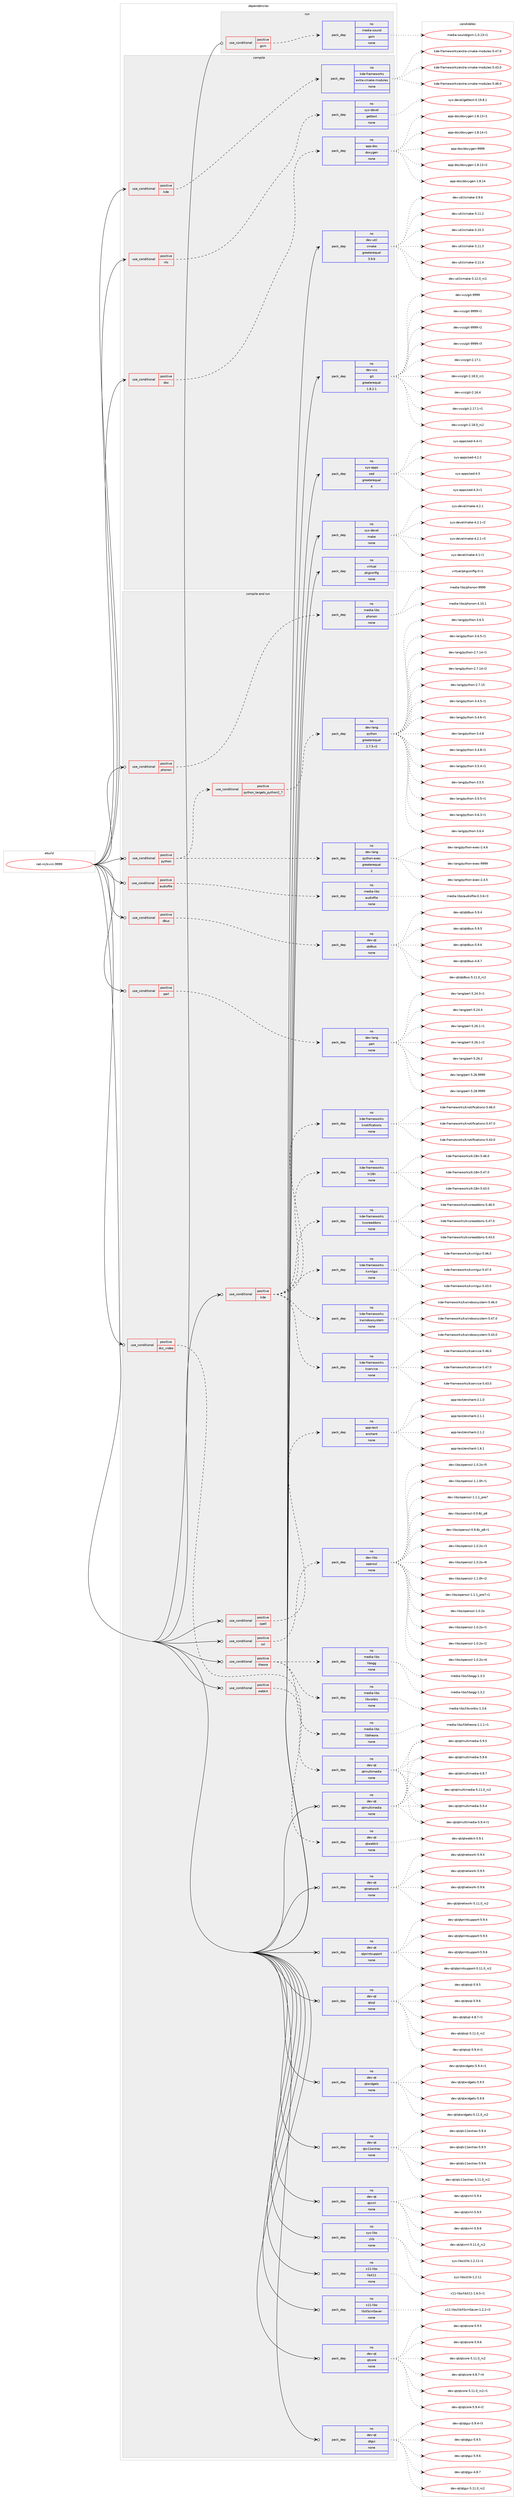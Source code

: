 digraph prolog {

# *************
# Graph options
# *************

newrank=true;
concentrate=true;
compound=true;
graph [rankdir=LR,fontname=Helvetica,fontsize=10,ranksep=1.5];#, ranksep=2.5, nodesep=0.2];
edge  [arrowhead=vee];
node  [fontname=Helvetica,fontsize=10];

# **********
# The ebuild
# **********

subgraph cluster_leftcol {
color=gray;
rank=same;
label=<<i>ebuild</i>>;
id [label="net-irc/kvirc-9999", color=red, width=4, href="../net-irc/kvirc-9999.svg"];
}

# ****************
# The dependencies
# ****************

subgraph cluster_midcol {
color=gray;
label=<<i>dependencies</i>>;
subgraph cluster_compile {
fillcolor="#eeeeee";
style=filled;
label=<<i>compile</i>>;
subgraph cond52 {
dependency175 [label=<<TABLE BORDER="0" CELLBORDER="1" CELLSPACING="0" CELLPADDING="4"><TR><TD ROWSPAN="3" CELLPADDING="10">use_conditional</TD></TR><TR><TD>positive</TD></TR><TR><TD>doc</TD></TR></TABLE>>, shape=none, color=red];
subgraph pack124 {
dependency176 [label=<<TABLE BORDER="0" CELLBORDER="1" CELLSPACING="0" CELLPADDING="4" WIDTH="220"><TR><TD ROWSPAN="6" CELLPADDING="30">pack_dep</TD></TR><TR><TD WIDTH="110">no</TD></TR><TR><TD>app-doc</TD></TR><TR><TD>doxygen</TD></TR><TR><TD>none</TD></TR><TR><TD></TD></TR></TABLE>>, shape=none, color=blue];
}
dependency175:e -> dependency176:w [weight=20,style="dashed",arrowhead="vee"];
}
id:e -> dependency175:w [weight=20,style="solid",arrowhead="vee"];
subgraph cond53 {
dependency177 [label=<<TABLE BORDER="0" CELLBORDER="1" CELLSPACING="0" CELLPADDING="4"><TR><TD ROWSPAN="3" CELLPADDING="10">use_conditional</TD></TR><TR><TD>positive</TD></TR><TR><TD>kde</TD></TR></TABLE>>, shape=none, color=red];
subgraph pack125 {
dependency178 [label=<<TABLE BORDER="0" CELLBORDER="1" CELLSPACING="0" CELLPADDING="4" WIDTH="220"><TR><TD ROWSPAN="6" CELLPADDING="30">pack_dep</TD></TR><TR><TD WIDTH="110">no</TD></TR><TR><TD>kde-frameworks</TD></TR><TR><TD>extra-cmake-modules</TD></TR><TR><TD>none</TD></TR><TR><TD></TD></TR></TABLE>>, shape=none, color=blue];
}
dependency177:e -> dependency178:w [weight=20,style="dashed",arrowhead="vee"];
}
id:e -> dependency177:w [weight=20,style="solid",arrowhead="vee"];
subgraph cond54 {
dependency179 [label=<<TABLE BORDER="0" CELLBORDER="1" CELLSPACING="0" CELLPADDING="4"><TR><TD ROWSPAN="3" CELLPADDING="10">use_conditional</TD></TR><TR><TD>positive</TD></TR><TR><TD>nls</TD></TR></TABLE>>, shape=none, color=red];
subgraph pack126 {
dependency180 [label=<<TABLE BORDER="0" CELLBORDER="1" CELLSPACING="0" CELLPADDING="4" WIDTH="220"><TR><TD ROWSPAN="6" CELLPADDING="30">pack_dep</TD></TR><TR><TD WIDTH="110">no</TD></TR><TR><TD>sys-devel</TD></TR><TR><TD>gettext</TD></TR><TR><TD>none</TD></TR><TR><TD></TD></TR></TABLE>>, shape=none, color=blue];
}
dependency179:e -> dependency180:w [weight=20,style="dashed",arrowhead="vee"];
}
id:e -> dependency179:w [weight=20,style="solid",arrowhead="vee"];
subgraph pack127 {
dependency181 [label=<<TABLE BORDER="0" CELLBORDER="1" CELLSPACING="0" CELLPADDING="4" WIDTH="220"><TR><TD ROWSPAN="6" CELLPADDING="30">pack_dep</TD></TR><TR><TD WIDTH="110">no</TD></TR><TR><TD>dev-util</TD></TR><TR><TD>cmake</TD></TR><TR><TD>greaterequal</TD></TR><TR><TD>3.9.6</TD></TR></TABLE>>, shape=none, color=blue];
}
id:e -> dependency181:w [weight=20,style="solid",arrowhead="vee"];
subgraph pack128 {
dependency182 [label=<<TABLE BORDER="0" CELLBORDER="1" CELLSPACING="0" CELLPADDING="4" WIDTH="220"><TR><TD ROWSPAN="6" CELLPADDING="30">pack_dep</TD></TR><TR><TD WIDTH="110">no</TD></TR><TR><TD>dev-vcs</TD></TR><TR><TD>git</TD></TR><TR><TD>greaterequal</TD></TR><TR><TD>1.8.2.1</TD></TR></TABLE>>, shape=none, color=blue];
}
id:e -> dependency182:w [weight=20,style="solid",arrowhead="vee"];
subgraph pack129 {
dependency183 [label=<<TABLE BORDER="0" CELLBORDER="1" CELLSPACING="0" CELLPADDING="4" WIDTH="220"><TR><TD ROWSPAN="6" CELLPADDING="30">pack_dep</TD></TR><TR><TD WIDTH="110">no</TD></TR><TR><TD>sys-apps</TD></TR><TR><TD>sed</TD></TR><TR><TD>greaterequal</TD></TR><TR><TD>4</TD></TR></TABLE>>, shape=none, color=blue];
}
id:e -> dependency183:w [weight=20,style="solid",arrowhead="vee"];
subgraph pack130 {
dependency184 [label=<<TABLE BORDER="0" CELLBORDER="1" CELLSPACING="0" CELLPADDING="4" WIDTH="220"><TR><TD ROWSPAN="6" CELLPADDING="30">pack_dep</TD></TR><TR><TD WIDTH="110">no</TD></TR><TR><TD>sys-devel</TD></TR><TR><TD>make</TD></TR><TR><TD>none</TD></TR><TR><TD></TD></TR></TABLE>>, shape=none, color=blue];
}
id:e -> dependency184:w [weight=20,style="solid",arrowhead="vee"];
subgraph pack131 {
dependency185 [label=<<TABLE BORDER="0" CELLBORDER="1" CELLSPACING="0" CELLPADDING="4" WIDTH="220"><TR><TD ROWSPAN="6" CELLPADDING="30">pack_dep</TD></TR><TR><TD WIDTH="110">no</TD></TR><TR><TD>virtual</TD></TR><TR><TD>pkgconfig</TD></TR><TR><TD>none</TD></TR><TR><TD></TD></TR></TABLE>>, shape=none, color=blue];
}
id:e -> dependency185:w [weight=20,style="solid",arrowhead="vee"];
}
subgraph cluster_compileandrun {
fillcolor="#eeeeee";
style=filled;
label=<<i>compile and run</i>>;
subgraph cond55 {
dependency186 [label=<<TABLE BORDER="0" CELLBORDER="1" CELLSPACING="0" CELLPADDING="4"><TR><TD ROWSPAN="3" CELLPADDING="10">use_conditional</TD></TR><TR><TD>positive</TD></TR><TR><TD>audiofile</TD></TR></TABLE>>, shape=none, color=red];
subgraph pack132 {
dependency187 [label=<<TABLE BORDER="0" CELLBORDER="1" CELLSPACING="0" CELLPADDING="4" WIDTH="220"><TR><TD ROWSPAN="6" CELLPADDING="30">pack_dep</TD></TR><TR><TD WIDTH="110">no</TD></TR><TR><TD>media-libs</TD></TR><TR><TD>audiofile</TD></TR><TR><TD>none</TD></TR><TR><TD></TD></TR></TABLE>>, shape=none, color=blue];
}
dependency186:e -> dependency187:w [weight=20,style="dashed",arrowhead="vee"];
}
id:e -> dependency186:w [weight=20,style="solid",arrowhead="odotvee"];
subgraph cond56 {
dependency188 [label=<<TABLE BORDER="0" CELLBORDER="1" CELLSPACING="0" CELLPADDING="4"><TR><TD ROWSPAN="3" CELLPADDING="10">use_conditional</TD></TR><TR><TD>positive</TD></TR><TR><TD>dbus</TD></TR></TABLE>>, shape=none, color=red];
subgraph pack133 {
dependency189 [label=<<TABLE BORDER="0" CELLBORDER="1" CELLSPACING="0" CELLPADDING="4" WIDTH="220"><TR><TD ROWSPAN="6" CELLPADDING="30">pack_dep</TD></TR><TR><TD WIDTH="110">no</TD></TR><TR><TD>dev-qt</TD></TR><TR><TD>qtdbus</TD></TR><TR><TD>none</TD></TR><TR><TD></TD></TR></TABLE>>, shape=none, color=blue];
}
dependency188:e -> dependency189:w [weight=20,style="dashed",arrowhead="vee"];
}
id:e -> dependency188:w [weight=20,style="solid",arrowhead="odotvee"];
subgraph cond57 {
dependency190 [label=<<TABLE BORDER="0" CELLBORDER="1" CELLSPACING="0" CELLPADDING="4"><TR><TD ROWSPAN="3" CELLPADDING="10">use_conditional</TD></TR><TR><TD>positive</TD></TR><TR><TD>dcc_video</TD></TR></TABLE>>, shape=none, color=red];
subgraph pack134 {
dependency191 [label=<<TABLE BORDER="0" CELLBORDER="1" CELLSPACING="0" CELLPADDING="4" WIDTH="220"><TR><TD ROWSPAN="6" CELLPADDING="30">pack_dep</TD></TR><TR><TD WIDTH="110">no</TD></TR><TR><TD>dev-qt</TD></TR><TR><TD>qtmultimedia</TD></TR><TR><TD>none</TD></TR><TR><TD></TD></TR></TABLE>>, shape=none, color=blue];
}
dependency190:e -> dependency191:w [weight=20,style="dashed",arrowhead="vee"];
}
id:e -> dependency190:w [weight=20,style="solid",arrowhead="odotvee"];
subgraph cond58 {
dependency192 [label=<<TABLE BORDER="0" CELLBORDER="1" CELLSPACING="0" CELLPADDING="4"><TR><TD ROWSPAN="3" CELLPADDING="10">use_conditional</TD></TR><TR><TD>positive</TD></TR><TR><TD>kde</TD></TR></TABLE>>, shape=none, color=red];
subgraph pack135 {
dependency193 [label=<<TABLE BORDER="0" CELLBORDER="1" CELLSPACING="0" CELLPADDING="4" WIDTH="220"><TR><TD ROWSPAN="6" CELLPADDING="30">pack_dep</TD></TR><TR><TD WIDTH="110">no</TD></TR><TR><TD>kde-frameworks</TD></TR><TR><TD>kcoreaddons</TD></TR><TR><TD>none</TD></TR><TR><TD></TD></TR></TABLE>>, shape=none, color=blue];
}
dependency192:e -> dependency193:w [weight=20,style="dashed",arrowhead="vee"];
subgraph pack136 {
dependency194 [label=<<TABLE BORDER="0" CELLBORDER="1" CELLSPACING="0" CELLPADDING="4" WIDTH="220"><TR><TD ROWSPAN="6" CELLPADDING="30">pack_dep</TD></TR><TR><TD WIDTH="110">no</TD></TR><TR><TD>kde-frameworks</TD></TR><TR><TD>ki18n</TD></TR><TR><TD>none</TD></TR><TR><TD></TD></TR></TABLE>>, shape=none, color=blue];
}
dependency192:e -> dependency194:w [weight=20,style="dashed",arrowhead="vee"];
subgraph pack137 {
dependency195 [label=<<TABLE BORDER="0" CELLBORDER="1" CELLSPACING="0" CELLPADDING="4" WIDTH="220"><TR><TD ROWSPAN="6" CELLPADDING="30">pack_dep</TD></TR><TR><TD WIDTH="110">no</TD></TR><TR><TD>kde-frameworks</TD></TR><TR><TD>knotifications</TD></TR><TR><TD>none</TD></TR><TR><TD></TD></TR></TABLE>>, shape=none, color=blue];
}
dependency192:e -> dependency195:w [weight=20,style="dashed",arrowhead="vee"];
subgraph pack138 {
dependency196 [label=<<TABLE BORDER="0" CELLBORDER="1" CELLSPACING="0" CELLPADDING="4" WIDTH="220"><TR><TD ROWSPAN="6" CELLPADDING="30">pack_dep</TD></TR><TR><TD WIDTH="110">no</TD></TR><TR><TD>kde-frameworks</TD></TR><TR><TD>kservice</TD></TR><TR><TD>none</TD></TR><TR><TD></TD></TR></TABLE>>, shape=none, color=blue];
}
dependency192:e -> dependency196:w [weight=20,style="dashed",arrowhead="vee"];
subgraph pack139 {
dependency197 [label=<<TABLE BORDER="0" CELLBORDER="1" CELLSPACING="0" CELLPADDING="4" WIDTH="220"><TR><TD ROWSPAN="6" CELLPADDING="30">pack_dep</TD></TR><TR><TD WIDTH="110">no</TD></TR><TR><TD>kde-frameworks</TD></TR><TR><TD>kwindowsystem</TD></TR><TR><TD>none</TD></TR><TR><TD></TD></TR></TABLE>>, shape=none, color=blue];
}
dependency192:e -> dependency197:w [weight=20,style="dashed",arrowhead="vee"];
subgraph pack140 {
dependency198 [label=<<TABLE BORDER="0" CELLBORDER="1" CELLSPACING="0" CELLPADDING="4" WIDTH="220"><TR><TD ROWSPAN="6" CELLPADDING="30">pack_dep</TD></TR><TR><TD WIDTH="110">no</TD></TR><TR><TD>kde-frameworks</TD></TR><TR><TD>kxmlgui</TD></TR><TR><TD>none</TD></TR><TR><TD></TD></TR></TABLE>>, shape=none, color=blue];
}
dependency192:e -> dependency198:w [weight=20,style="dashed",arrowhead="vee"];
}
id:e -> dependency192:w [weight=20,style="solid",arrowhead="odotvee"];
subgraph cond59 {
dependency199 [label=<<TABLE BORDER="0" CELLBORDER="1" CELLSPACING="0" CELLPADDING="4"><TR><TD ROWSPAN="3" CELLPADDING="10">use_conditional</TD></TR><TR><TD>positive</TD></TR><TR><TD>perl</TD></TR></TABLE>>, shape=none, color=red];
subgraph pack141 {
dependency200 [label=<<TABLE BORDER="0" CELLBORDER="1" CELLSPACING="0" CELLPADDING="4" WIDTH="220"><TR><TD ROWSPAN="6" CELLPADDING="30">pack_dep</TD></TR><TR><TD WIDTH="110">no</TD></TR><TR><TD>dev-lang</TD></TR><TR><TD>perl</TD></TR><TR><TD>none</TD></TR><TR><TD></TD></TR></TABLE>>, shape=none, color=blue];
}
dependency199:e -> dependency200:w [weight=20,style="dashed",arrowhead="vee"];
}
id:e -> dependency199:w [weight=20,style="solid",arrowhead="odotvee"];
subgraph cond60 {
dependency201 [label=<<TABLE BORDER="0" CELLBORDER="1" CELLSPACING="0" CELLPADDING="4"><TR><TD ROWSPAN="3" CELLPADDING="10">use_conditional</TD></TR><TR><TD>positive</TD></TR><TR><TD>phonon</TD></TR></TABLE>>, shape=none, color=red];
subgraph pack142 {
dependency202 [label=<<TABLE BORDER="0" CELLBORDER="1" CELLSPACING="0" CELLPADDING="4" WIDTH="220"><TR><TD ROWSPAN="6" CELLPADDING="30">pack_dep</TD></TR><TR><TD WIDTH="110">no</TD></TR><TR><TD>media-libs</TD></TR><TR><TD>phonon</TD></TR><TR><TD>none</TD></TR><TR><TD></TD></TR></TABLE>>, shape=none, color=blue];
}
dependency201:e -> dependency202:w [weight=20,style="dashed",arrowhead="vee"];
}
id:e -> dependency201:w [weight=20,style="solid",arrowhead="odotvee"];
subgraph cond61 {
dependency203 [label=<<TABLE BORDER="0" CELLBORDER="1" CELLSPACING="0" CELLPADDING="4"><TR><TD ROWSPAN="3" CELLPADDING="10">use_conditional</TD></TR><TR><TD>positive</TD></TR><TR><TD>python</TD></TR></TABLE>>, shape=none, color=red];
subgraph cond62 {
dependency204 [label=<<TABLE BORDER="0" CELLBORDER="1" CELLSPACING="0" CELLPADDING="4"><TR><TD ROWSPAN="3" CELLPADDING="10">use_conditional</TD></TR><TR><TD>positive</TD></TR><TR><TD>python_targets_python2_7</TD></TR></TABLE>>, shape=none, color=red];
subgraph pack143 {
dependency205 [label=<<TABLE BORDER="0" CELLBORDER="1" CELLSPACING="0" CELLPADDING="4" WIDTH="220"><TR><TD ROWSPAN="6" CELLPADDING="30">pack_dep</TD></TR><TR><TD WIDTH="110">no</TD></TR><TR><TD>dev-lang</TD></TR><TR><TD>python</TD></TR><TR><TD>greaterequal</TD></TR><TR><TD>2.7.5-r2</TD></TR></TABLE>>, shape=none, color=blue];
}
dependency204:e -> dependency205:w [weight=20,style="dashed",arrowhead="vee"];
}
dependency203:e -> dependency204:w [weight=20,style="dashed",arrowhead="vee"];
subgraph pack144 {
dependency206 [label=<<TABLE BORDER="0" CELLBORDER="1" CELLSPACING="0" CELLPADDING="4" WIDTH="220"><TR><TD ROWSPAN="6" CELLPADDING="30">pack_dep</TD></TR><TR><TD WIDTH="110">no</TD></TR><TR><TD>dev-lang</TD></TR><TR><TD>python-exec</TD></TR><TR><TD>greaterequal</TD></TR><TR><TD>2</TD></TR></TABLE>>, shape=none, color=blue];
}
dependency203:e -> dependency206:w [weight=20,style="dashed",arrowhead="vee"];
}
id:e -> dependency203:w [weight=20,style="solid",arrowhead="odotvee"];
subgraph cond63 {
dependency207 [label=<<TABLE BORDER="0" CELLBORDER="1" CELLSPACING="0" CELLPADDING="4"><TR><TD ROWSPAN="3" CELLPADDING="10">use_conditional</TD></TR><TR><TD>positive</TD></TR><TR><TD>spell</TD></TR></TABLE>>, shape=none, color=red];
subgraph pack145 {
dependency208 [label=<<TABLE BORDER="0" CELLBORDER="1" CELLSPACING="0" CELLPADDING="4" WIDTH="220"><TR><TD ROWSPAN="6" CELLPADDING="30">pack_dep</TD></TR><TR><TD WIDTH="110">no</TD></TR><TR><TD>app-text</TD></TR><TR><TD>enchant</TD></TR><TR><TD>none</TD></TR><TR><TD></TD></TR></TABLE>>, shape=none, color=blue];
}
dependency207:e -> dependency208:w [weight=20,style="dashed",arrowhead="vee"];
}
id:e -> dependency207:w [weight=20,style="solid",arrowhead="odotvee"];
subgraph cond64 {
dependency209 [label=<<TABLE BORDER="0" CELLBORDER="1" CELLSPACING="0" CELLPADDING="4"><TR><TD ROWSPAN="3" CELLPADDING="10">use_conditional</TD></TR><TR><TD>positive</TD></TR><TR><TD>ssl</TD></TR></TABLE>>, shape=none, color=red];
subgraph pack146 {
dependency210 [label=<<TABLE BORDER="0" CELLBORDER="1" CELLSPACING="0" CELLPADDING="4" WIDTH="220"><TR><TD ROWSPAN="6" CELLPADDING="30">pack_dep</TD></TR><TR><TD WIDTH="110">no</TD></TR><TR><TD>dev-libs</TD></TR><TR><TD>openssl</TD></TR><TR><TD>none</TD></TR><TR><TD></TD></TR></TABLE>>, shape=none, color=blue];
}
dependency209:e -> dependency210:w [weight=20,style="dashed",arrowhead="vee"];
}
id:e -> dependency209:w [weight=20,style="solid",arrowhead="odotvee"];
subgraph cond65 {
dependency211 [label=<<TABLE BORDER="0" CELLBORDER="1" CELLSPACING="0" CELLPADDING="4"><TR><TD ROWSPAN="3" CELLPADDING="10">use_conditional</TD></TR><TR><TD>positive</TD></TR><TR><TD>theora</TD></TR></TABLE>>, shape=none, color=red];
subgraph pack147 {
dependency212 [label=<<TABLE BORDER="0" CELLBORDER="1" CELLSPACING="0" CELLPADDING="4" WIDTH="220"><TR><TD ROWSPAN="6" CELLPADDING="30">pack_dep</TD></TR><TR><TD WIDTH="110">no</TD></TR><TR><TD>media-libs</TD></TR><TR><TD>libogg</TD></TR><TR><TD>none</TD></TR><TR><TD></TD></TR></TABLE>>, shape=none, color=blue];
}
dependency211:e -> dependency212:w [weight=20,style="dashed",arrowhead="vee"];
subgraph pack148 {
dependency213 [label=<<TABLE BORDER="0" CELLBORDER="1" CELLSPACING="0" CELLPADDING="4" WIDTH="220"><TR><TD ROWSPAN="6" CELLPADDING="30">pack_dep</TD></TR><TR><TD WIDTH="110">no</TD></TR><TR><TD>media-libs</TD></TR><TR><TD>libtheora</TD></TR><TR><TD>none</TD></TR><TR><TD></TD></TR></TABLE>>, shape=none, color=blue];
}
dependency211:e -> dependency213:w [weight=20,style="dashed",arrowhead="vee"];
subgraph pack149 {
dependency214 [label=<<TABLE BORDER="0" CELLBORDER="1" CELLSPACING="0" CELLPADDING="4" WIDTH="220"><TR><TD ROWSPAN="6" CELLPADDING="30">pack_dep</TD></TR><TR><TD WIDTH="110">no</TD></TR><TR><TD>media-libs</TD></TR><TR><TD>libvorbis</TD></TR><TR><TD>none</TD></TR><TR><TD></TD></TR></TABLE>>, shape=none, color=blue];
}
dependency211:e -> dependency214:w [weight=20,style="dashed",arrowhead="vee"];
}
id:e -> dependency211:w [weight=20,style="solid",arrowhead="odotvee"];
subgraph cond66 {
dependency215 [label=<<TABLE BORDER="0" CELLBORDER="1" CELLSPACING="0" CELLPADDING="4"><TR><TD ROWSPAN="3" CELLPADDING="10">use_conditional</TD></TR><TR><TD>positive</TD></TR><TR><TD>webkit</TD></TR></TABLE>>, shape=none, color=red];
subgraph pack150 {
dependency216 [label=<<TABLE BORDER="0" CELLBORDER="1" CELLSPACING="0" CELLPADDING="4" WIDTH="220"><TR><TD ROWSPAN="6" CELLPADDING="30">pack_dep</TD></TR><TR><TD WIDTH="110">no</TD></TR><TR><TD>dev-qt</TD></TR><TR><TD>qtwebkit</TD></TR><TR><TD>none</TD></TR><TR><TD></TD></TR></TABLE>>, shape=none, color=blue];
}
dependency215:e -> dependency216:w [weight=20,style="dashed",arrowhead="vee"];
}
id:e -> dependency215:w [weight=20,style="solid",arrowhead="odotvee"];
subgraph pack151 {
dependency217 [label=<<TABLE BORDER="0" CELLBORDER="1" CELLSPACING="0" CELLPADDING="4" WIDTH="220"><TR><TD ROWSPAN="6" CELLPADDING="30">pack_dep</TD></TR><TR><TD WIDTH="110">no</TD></TR><TR><TD>dev-qt</TD></TR><TR><TD>qtcore</TD></TR><TR><TD>none</TD></TR><TR><TD></TD></TR></TABLE>>, shape=none, color=blue];
}
id:e -> dependency217:w [weight=20,style="solid",arrowhead="odotvee"];
subgraph pack152 {
dependency218 [label=<<TABLE BORDER="0" CELLBORDER="1" CELLSPACING="0" CELLPADDING="4" WIDTH="220"><TR><TD ROWSPAN="6" CELLPADDING="30">pack_dep</TD></TR><TR><TD WIDTH="110">no</TD></TR><TR><TD>dev-qt</TD></TR><TR><TD>qtgui</TD></TR><TR><TD>none</TD></TR><TR><TD></TD></TR></TABLE>>, shape=none, color=blue];
}
id:e -> dependency218:w [weight=20,style="solid",arrowhead="odotvee"];
subgraph pack153 {
dependency219 [label=<<TABLE BORDER="0" CELLBORDER="1" CELLSPACING="0" CELLPADDING="4" WIDTH="220"><TR><TD ROWSPAN="6" CELLPADDING="30">pack_dep</TD></TR><TR><TD WIDTH="110">no</TD></TR><TR><TD>dev-qt</TD></TR><TR><TD>qtmultimedia</TD></TR><TR><TD>none</TD></TR><TR><TD></TD></TR></TABLE>>, shape=none, color=blue];
}
id:e -> dependency219:w [weight=20,style="solid",arrowhead="odotvee"];
subgraph pack154 {
dependency220 [label=<<TABLE BORDER="0" CELLBORDER="1" CELLSPACING="0" CELLPADDING="4" WIDTH="220"><TR><TD ROWSPAN="6" CELLPADDING="30">pack_dep</TD></TR><TR><TD WIDTH="110">no</TD></TR><TR><TD>dev-qt</TD></TR><TR><TD>qtnetwork</TD></TR><TR><TD>none</TD></TR><TR><TD></TD></TR></TABLE>>, shape=none, color=blue];
}
id:e -> dependency220:w [weight=20,style="solid",arrowhead="odotvee"];
subgraph pack155 {
dependency221 [label=<<TABLE BORDER="0" CELLBORDER="1" CELLSPACING="0" CELLPADDING="4" WIDTH="220"><TR><TD ROWSPAN="6" CELLPADDING="30">pack_dep</TD></TR><TR><TD WIDTH="110">no</TD></TR><TR><TD>dev-qt</TD></TR><TR><TD>qtprintsupport</TD></TR><TR><TD>none</TD></TR><TR><TD></TD></TR></TABLE>>, shape=none, color=blue];
}
id:e -> dependency221:w [weight=20,style="solid",arrowhead="odotvee"];
subgraph pack156 {
dependency222 [label=<<TABLE BORDER="0" CELLBORDER="1" CELLSPACING="0" CELLPADDING="4" WIDTH="220"><TR><TD ROWSPAN="6" CELLPADDING="30">pack_dep</TD></TR><TR><TD WIDTH="110">no</TD></TR><TR><TD>dev-qt</TD></TR><TR><TD>qtsql</TD></TR><TR><TD>none</TD></TR><TR><TD></TD></TR></TABLE>>, shape=none, color=blue];
}
id:e -> dependency222:w [weight=20,style="solid",arrowhead="odotvee"];
subgraph pack157 {
dependency223 [label=<<TABLE BORDER="0" CELLBORDER="1" CELLSPACING="0" CELLPADDING="4" WIDTH="220"><TR><TD ROWSPAN="6" CELLPADDING="30">pack_dep</TD></TR><TR><TD WIDTH="110">no</TD></TR><TR><TD>dev-qt</TD></TR><TR><TD>qtwidgets</TD></TR><TR><TD>none</TD></TR><TR><TD></TD></TR></TABLE>>, shape=none, color=blue];
}
id:e -> dependency223:w [weight=20,style="solid",arrowhead="odotvee"];
subgraph pack158 {
dependency224 [label=<<TABLE BORDER="0" CELLBORDER="1" CELLSPACING="0" CELLPADDING="4" WIDTH="220"><TR><TD ROWSPAN="6" CELLPADDING="30">pack_dep</TD></TR><TR><TD WIDTH="110">no</TD></TR><TR><TD>dev-qt</TD></TR><TR><TD>qtx11extras</TD></TR><TR><TD>none</TD></TR><TR><TD></TD></TR></TABLE>>, shape=none, color=blue];
}
id:e -> dependency224:w [weight=20,style="solid",arrowhead="odotvee"];
subgraph pack159 {
dependency225 [label=<<TABLE BORDER="0" CELLBORDER="1" CELLSPACING="0" CELLPADDING="4" WIDTH="220"><TR><TD ROWSPAN="6" CELLPADDING="30">pack_dep</TD></TR><TR><TD WIDTH="110">no</TD></TR><TR><TD>dev-qt</TD></TR><TR><TD>qtxml</TD></TR><TR><TD>none</TD></TR><TR><TD></TD></TR></TABLE>>, shape=none, color=blue];
}
id:e -> dependency225:w [weight=20,style="solid",arrowhead="odotvee"];
subgraph pack160 {
dependency226 [label=<<TABLE BORDER="0" CELLBORDER="1" CELLSPACING="0" CELLPADDING="4" WIDTH="220"><TR><TD ROWSPAN="6" CELLPADDING="30">pack_dep</TD></TR><TR><TD WIDTH="110">no</TD></TR><TR><TD>sys-libs</TD></TR><TR><TD>zlib</TD></TR><TR><TD>none</TD></TR><TR><TD></TD></TR></TABLE>>, shape=none, color=blue];
}
id:e -> dependency226:w [weight=20,style="solid",arrowhead="odotvee"];
subgraph pack161 {
dependency227 [label=<<TABLE BORDER="0" CELLBORDER="1" CELLSPACING="0" CELLPADDING="4" WIDTH="220"><TR><TD ROWSPAN="6" CELLPADDING="30">pack_dep</TD></TR><TR><TD WIDTH="110">no</TD></TR><TR><TD>x11-libs</TD></TR><TR><TD>libX11</TD></TR><TR><TD>none</TD></TR><TR><TD></TD></TR></TABLE>>, shape=none, color=blue];
}
id:e -> dependency227:w [weight=20,style="solid",arrowhead="odotvee"];
subgraph pack162 {
dependency228 [label=<<TABLE BORDER="0" CELLBORDER="1" CELLSPACING="0" CELLPADDING="4" WIDTH="220"><TR><TD ROWSPAN="6" CELLPADDING="30">pack_dep</TD></TR><TR><TD WIDTH="110">no</TD></TR><TR><TD>x11-libs</TD></TR><TR><TD>libXScrnSaver</TD></TR><TR><TD>none</TD></TR><TR><TD></TD></TR></TABLE>>, shape=none, color=blue];
}
id:e -> dependency228:w [weight=20,style="solid",arrowhead="odotvee"];
}
subgraph cluster_run {
fillcolor="#eeeeee";
style=filled;
label=<<i>run</i>>;
subgraph cond67 {
dependency229 [label=<<TABLE BORDER="0" CELLBORDER="1" CELLSPACING="0" CELLPADDING="4"><TR><TD ROWSPAN="3" CELLPADDING="10">use_conditional</TD></TR><TR><TD>positive</TD></TR><TR><TD>gsm</TD></TR></TABLE>>, shape=none, color=red];
subgraph pack163 {
dependency230 [label=<<TABLE BORDER="0" CELLBORDER="1" CELLSPACING="0" CELLPADDING="4" WIDTH="220"><TR><TD ROWSPAN="6" CELLPADDING="30">pack_dep</TD></TR><TR><TD WIDTH="110">no</TD></TR><TR><TD>media-sound</TD></TR><TR><TD>gsm</TD></TR><TR><TD>none</TD></TR><TR><TD></TD></TR></TABLE>>, shape=none, color=blue];
}
dependency229:e -> dependency230:w [weight=20,style="dashed",arrowhead="vee"];
}
id:e -> dependency229:w [weight=20,style="solid",arrowhead="odot"];
}
}

# **************
# The candidates
# **************

subgraph cluster_choices {
rank=same;
color=gray;
label=<<i>candidates</i>>;

subgraph choice124 {
color=black;
nodesep=1;
choice97112112451001119947100111120121103101110454946564649514511450 [label="app-doc/doxygen-1.8.13-r2", color=red, width=4,href="../app-doc/doxygen-1.8.13-r2.svg"];
choice9711211245100111994710011112012110310111045494656464952 [label="app-doc/doxygen-1.8.14", color=red, width=4,href="../app-doc/doxygen-1.8.14.svg"];
choice97112112451001119947100111120121103101110454946564649514511449 [label="app-doc/doxygen-1.8.13-r1", color=red, width=4,href="../app-doc/doxygen-1.8.13-r1.svg"];
choice97112112451001119947100111120121103101110454946564649524511449 [label="app-doc/doxygen-1.8.14-r1", color=red, width=4,href="../app-doc/doxygen-1.8.14-r1.svg"];
choice971121124510011199471001111201211031011104557575757 [label="app-doc/doxygen-9999", color=red, width=4,href="../app-doc/doxygen-9999.svg"];
dependency176:e -> choice97112112451001119947100111120121103101110454946564649514511450:w [style=dotted,weight="100"];
dependency176:e -> choice9711211245100111994710011112012110310111045494656464952:w [style=dotted,weight="100"];
dependency176:e -> choice97112112451001119947100111120121103101110454946564649514511449:w [style=dotted,weight="100"];
dependency176:e -> choice97112112451001119947100111120121103101110454946564649524511449:w [style=dotted,weight="100"];
dependency176:e -> choice971121124510011199471001111201211031011104557575757:w [style=dotted,weight="100"];
}
subgraph choice125 {
color=black;
nodesep=1;
choice107100101451021149710910111911111410711547101120116114974599109971071014510911110011710810111545534652514648 [label="kde-frameworks/extra-cmake-modules-5.43.0", color=red, width=4,href="../kde-frameworks/extra-cmake-modules-5.43.0.svg"];
choice107100101451021149710910111911111410711547101120116114974599109971071014510911110011710810111545534652544648 [label="kde-frameworks/extra-cmake-modules-5.46.0", color=red, width=4,href="../kde-frameworks/extra-cmake-modules-5.46.0.svg"];
choice107100101451021149710910111911111410711547101120116114974599109971071014510911110011710810111545534652554648 [label="kde-frameworks/extra-cmake-modules-5.47.0", color=red, width=4,href="../kde-frameworks/extra-cmake-modules-5.47.0.svg"];
dependency178:e -> choice107100101451021149710910111911111410711547101120116114974599109971071014510911110011710810111545534652514648:w [style=dotted,weight="100"];
dependency178:e -> choice107100101451021149710910111911111410711547101120116114974599109971071014510911110011710810111545534652544648:w [style=dotted,weight="100"];
dependency178:e -> choice107100101451021149710910111911111410711547101120116114974599109971071014510911110011710810111545534652554648:w [style=dotted,weight="100"];
}
subgraph choice126 {
color=black;
nodesep=1;
choice1151211154510010111810110847103101116116101120116454846495746564649 [label="sys-devel/gettext-0.19.8.1", color=red, width=4,href="../sys-devel/gettext-0.19.8.1.svg"];
dependency180:e -> choice1151211154510010111810110847103101116116101120116454846495746564649:w [style=dotted,weight="100"];
}
subgraph choice127 {
color=black;
nodesep=1;
choice1001011184511711610510847991099710710145514649494650 [label="dev-util/cmake-3.11.2", color=red, width=4,href="../dev-util/cmake-3.11.2.svg"];
choice1001011184511711610510847991099710710145514649484651 [label="dev-util/cmake-3.10.3", color=red, width=4,href="../dev-util/cmake-3.10.3.svg"];
choice1001011184511711610510847991099710710145514649494651 [label="dev-util/cmake-3.11.3", color=red, width=4,href="../dev-util/cmake-3.11.3.svg"];
choice1001011184511711610510847991099710710145514649494652 [label="dev-util/cmake-3.11.4", color=red, width=4,href="../dev-util/cmake-3.11.4.svg"];
choice1001011184511711610510847991099710710145514649504648951149949 [label="dev-util/cmake-3.12.0_rc1", color=red, width=4,href="../dev-util/cmake-3.12.0_rc1.svg"];
choice10010111845117116105108479910997107101455146574654 [label="dev-util/cmake-3.9.6", color=red, width=4,href="../dev-util/cmake-3.9.6.svg"];
dependency181:e -> choice1001011184511711610510847991099710710145514649494650:w [style=dotted,weight="100"];
dependency181:e -> choice1001011184511711610510847991099710710145514649484651:w [style=dotted,weight="100"];
dependency181:e -> choice1001011184511711610510847991099710710145514649494651:w [style=dotted,weight="100"];
dependency181:e -> choice1001011184511711610510847991099710710145514649494652:w [style=dotted,weight="100"];
dependency181:e -> choice1001011184511711610510847991099710710145514649504648951149949:w [style=dotted,weight="100"];
dependency181:e -> choice10010111845117116105108479910997107101455146574654:w [style=dotted,weight="100"];
}
subgraph choice128 {
color=black;
nodesep=1;
choice10010111845118991154710310511645504649554649 [label="dev-vcs/git-2.17.1", color=red, width=4,href="../dev-vcs/git-2.17.1.svg"];
choice10010111845118991154710310511645504649564648951149949 [label="dev-vcs/git-2.18.0_rc1", color=red, width=4,href="../dev-vcs/git-2.18.0_rc1.svg"];
choice10010111845118991154710310511645504649544652 [label="dev-vcs/git-2.16.4", color=red, width=4,href="../dev-vcs/git-2.16.4.svg"];
choice100101118451189911547103105116455046495546494511449 [label="dev-vcs/git-2.17.1-r1", color=red, width=4,href="../dev-vcs/git-2.17.1-r1.svg"];
choice10010111845118991154710310511645504649564648951149950 [label="dev-vcs/git-2.18.0_rc2", color=red, width=4,href="../dev-vcs/git-2.18.0_rc2.svg"];
choice1001011184511899115471031051164557575757 [label="dev-vcs/git-9999", color=red, width=4,href="../dev-vcs/git-9999.svg"];
choice10010111845118991154710310511645575757574511449 [label="dev-vcs/git-9999-r1", color=red, width=4,href="../dev-vcs/git-9999-r1.svg"];
choice10010111845118991154710310511645575757574511450 [label="dev-vcs/git-9999-r2", color=red, width=4,href="../dev-vcs/git-9999-r2.svg"];
choice10010111845118991154710310511645575757574511451 [label="dev-vcs/git-9999-r3", color=red, width=4,href="../dev-vcs/git-9999-r3.svg"];
dependency182:e -> choice10010111845118991154710310511645504649554649:w [style=dotted,weight="100"];
dependency182:e -> choice10010111845118991154710310511645504649564648951149949:w [style=dotted,weight="100"];
dependency182:e -> choice10010111845118991154710310511645504649544652:w [style=dotted,weight="100"];
dependency182:e -> choice100101118451189911547103105116455046495546494511449:w [style=dotted,weight="100"];
dependency182:e -> choice10010111845118991154710310511645504649564648951149950:w [style=dotted,weight="100"];
dependency182:e -> choice1001011184511899115471031051164557575757:w [style=dotted,weight="100"];
dependency182:e -> choice10010111845118991154710310511645575757574511449:w [style=dotted,weight="100"];
dependency182:e -> choice10010111845118991154710310511645575757574511450:w [style=dotted,weight="100"];
dependency182:e -> choice10010111845118991154710310511645575757574511451:w [style=dotted,weight="100"];
}
subgraph choice129 {
color=black;
nodesep=1;
choice115121115459711211211547115101100455246514511449 [label="sys-apps/sed-4.3-r1", color=red, width=4,href="../sys-apps/sed-4.3-r1.svg"];
choice115121115459711211211547115101100455246524511449 [label="sys-apps/sed-4.4-r1", color=red, width=4,href="../sys-apps/sed-4.4-r1.svg"];
choice115121115459711211211547115101100455246504650 [label="sys-apps/sed-4.2.2", color=red, width=4,href="../sys-apps/sed-4.2.2.svg"];
choice11512111545971121121154711510110045524653 [label="sys-apps/sed-4.5", color=red, width=4,href="../sys-apps/sed-4.5.svg"];
dependency183:e -> choice115121115459711211211547115101100455246514511449:w [style=dotted,weight="100"];
dependency183:e -> choice115121115459711211211547115101100455246524511449:w [style=dotted,weight="100"];
dependency183:e -> choice115121115459711211211547115101100455246504650:w [style=dotted,weight="100"];
dependency183:e -> choice11512111545971121121154711510110045524653:w [style=dotted,weight="100"];
}
subgraph choice130 {
color=black;
nodesep=1;
choice115121115451001011181011084710997107101455246494511449 [label="sys-devel/make-4.1-r1", color=red, width=4,href="../sys-devel/make-4.1-r1.svg"];
choice115121115451001011181011084710997107101455246504649 [label="sys-devel/make-4.2.1", color=red, width=4,href="../sys-devel/make-4.2.1.svg"];
choice1151211154510010111810110847109971071014552465046494511450 [label="sys-devel/make-4.2.1-r2", color=red, width=4,href="../sys-devel/make-4.2.1-r2.svg"];
choice1151211154510010111810110847109971071014552465046494511451 [label="sys-devel/make-4.2.1-r3", color=red, width=4,href="../sys-devel/make-4.2.1-r3.svg"];
dependency184:e -> choice115121115451001011181011084710997107101455246494511449:w [style=dotted,weight="100"];
dependency184:e -> choice115121115451001011181011084710997107101455246504649:w [style=dotted,weight="100"];
dependency184:e -> choice1151211154510010111810110847109971071014552465046494511450:w [style=dotted,weight="100"];
dependency184:e -> choice1151211154510010111810110847109971071014552465046494511451:w [style=dotted,weight="100"];
}
subgraph choice131 {
color=black;
nodesep=1;
choice11810511411611797108471121071039911111010210510345484511449 [label="virtual/pkgconfig-0-r1", color=red, width=4,href="../virtual/pkgconfig-0-r1.svg"];
dependency185:e -> choice11810511411611797108471121071039911111010210510345484511449:w [style=dotted,weight="100"];
}
subgraph choice132 {
color=black;
nodesep=1;
choice10910110010597451081059811547971171001051111021051081014548465146544511451 [label="media-libs/audiofile-0.3.6-r3", color=red, width=4,href="../media-libs/audiofile-0.3.6-r3.svg"];
dependency187:e -> choice10910110010597451081059811547971171001051111021051081014548465146544511451:w [style=dotted,weight="100"];
}
subgraph choice133 {
color=black;
nodesep=1;
choice100101118451131164711311610098117115455246564655 [label="dev-qt/qtdbus-4.8.7", color=red, width=4,href="../dev-qt/qtdbus-4.8.7.svg"];
choice10010111845113116471131161009811711545534649494648951149950 [label="dev-qt/qtdbus-5.11.0_rc2", color=red, width=4,href="../dev-qt/qtdbus-5.11.0_rc2.svg"];
choice100101118451131164711311610098117115455346574652 [label="dev-qt/qtdbus-5.9.4", color=red, width=4,href="../dev-qt/qtdbus-5.9.4.svg"];
choice100101118451131164711311610098117115455346574653 [label="dev-qt/qtdbus-5.9.5", color=red, width=4,href="../dev-qt/qtdbus-5.9.5.svg"];
choice100101118451131164711311610098117115455346574654 [label="dev-qt/qtdbus-5.9.6", color=red, width=4,href="../dev-qt/qtdbus-5.9.6.svg"];
dependency189:e -> choice100101118451131164711311610098117115455246564655:w [style=dotted,weight="100"];
dependency189:e -> choice10010111845113116471131161009811711545534649494648951149950:w [style=dotted,weight="100"];
dependency189:e -> choice100101118451131164711311610098117115455346574652:w [style=dotted,weight="100"];
dependency189:e -> choice100101118451131164711311610098117115455346574653:w [style=dotted,weight="100"];
dependency189:e -> choice100101118451131164711311610098117115455346574654:w [style=dotted,weight="100"];
}
subgraph choice134 {
color=black;
nodesep=1;
choice100101118451131164711311610911710811610510910110010597455246564655 [label="dev-qt/qtmultimedia-4.8.7", color=red, width=4,href="../dev-qt/qtmultimedia-4.8.7.svg"];
choice10010111845113116471131161091171081161051091011001059745534649494648951149950 [label="dev-qt/qtmultimedia-5.11.0_rc2", color=red, width=4,href="../dev-qt/qtmultimedia-5.11.0_rc2.svg"];
choice100101118451131164711311610911710811610510910110010597455346574652 [label="dev-qt/qtmultimedia-5.9.4", color=red, width=4,href="../dev-qt/qtmultimedia-5.9.4.svg"];
choice1001011184511311647113116109117108116105109101100105974553465746524511449 [label="dev-qt/qtmultimedia-5.9.4-r1", color=red, width=4,href="../dev-qt/qtmultimedia-5.9.4-r1.svg"];
choice100101118451131164711311610911710811610510910110010597455346574653 [label="dev-qt/qtmultimedia-5.9.5", color=red, width=4,href="../dev-qt/qtmultimedia-5.9.5.svg"];
choice100101118451131164711311610911710811610510910110010597455346574654 [label="dev-qt/qtmultimedia-5.9.6", color=red, width=4,href="../dev-qt/qtmultimedia-5.9.6.svg"];
dependency191:e -> choice100101118451131164711311610911710811610510910110010597455246564655:w [style=dotted,weight="100"];
dependency191:e -> choice10010111845113116471131161091171081161051091011001059745534649494648951149950:w [style=dotted,weight="100"];
dependency191:e -> choice100101118451131164711311610911710811610510910110010597455346574652:w [style=dotted,weight="100"];
dependency191:e -> choice1001011184511311647113116109117108116105109101100105974553465746524511449:w [style=dotted,weight="100"];
dependency191:e -> choice100101118451131164711311610911710811610510910110010597455346574653:w [style=dotted,weight="100"];
dependency191:e -> choice100101118451131164711311610911710811610510910110010597455346574654:w [style=dotted,weight="100"];
}
subgraph choice135 {
color=black;
nodesep=1;
choice107100101451021149710910111911111410711547107991111141019710010011111011545534652514648 [label="kde-frameworks/kcoreaddons-5.43.0", color=red, width=4,href="../kde-frameworks/kcoreaddons-5.43.0.svg"];
choice107100101451021149710910111911111410711547107991111141019710010011111011545534652544648 [label="kde-frameworks/kcoreaddons-5.46.0", color=red, width=4,href="../kde-frameworks/kcoreaddons-5.46.0.svg"];
choice107100101451021149710910111911111410711547107991111141019710010011111011545534652554648 [label="kde-frameworks/kcoreaddons-5.47.0", color=red, width=4,href="../kde-frameworks/kcoreaddons-5.47.0.svg"];
dependency193:e -> choice107100101451021149710910111911111410711547107991111141019710010011111011545534652514648:w [style=dotted,weight="100"];
dependency193:e -> choice107100101451021149710910111911111410711547107991111141019710010011111011545534652544648:w [style=dotted,weight="100"];
dependency193:e -> choice107100101451021149710910111911111410711547107991111141019710010011111011545534652554648:w [style=dotted,weight="100"];
}
subgraph choice136 {
color=black;
nodesep=1;
choice107100101451021149710910111911111410711547107105495611045534652514648 [label="kde-frameworks/ki18n-5.43.0", color=red, width=4,href="../kde-frameworks/ki18n-5.43.0.svg"];
choice107100101451021149710910111911111410711547107105495611045534652544648 [label="kde-frameworks/ki18n-5.46.0", color=red, width=4,href="../kde-frameworks/ki18n-5.46.0.svg"];
choice107100101451021149710910111911111410711547107105495611045534652554648 [label="kde-frameworks/ki18n-5.47.0", color=red, width=4,href="../kde-frameworks/ki18n-5.47.0.svg"];
dependency194:e -> choice107100101451021149710910111911111410711547107105495611045534652514648:w [style=dotted,weight="100"];
dependency194:e -> choice107100101451021149710910111911111410711547107105495611045534652544648:w [style=dotted,weight="100"];
dependency194:e -> choice107100101451021149710910111911111410711547107105495611045534652554648:w [style=dotted,weight="100"];
}
subgraph choice137 {
color=black;
nodesep=1;
choice107100101451021149710910111911111410711547107110111116105102105999711610511111011545534652514648 [label="kde-frameworks/knotifications-5.43.0", color=red, width=4,href="../kde-frameworks/knotifications-5.43.0.svg"];
choice107100101451021149710910111911111410711547107110111116105102105999711610511111011545534652544648 [label="kde-frameworks/knotifications-5.46.0", color=red, width=4,href="../kde-frameworks/knotifications-5.46.0.svg"];
choice107100101451021149710910111911111410711547107110111116105102105999711610511111011545534652554648 [label="kde-frameworks/knotifications-5.47.0", color=red, width=4,href="../kde-frameworks/knotifications-5.47.0.svg"];
dependency195:e -> choice107100101451021149710910111911111410711547107110111116105102105999711610511111011545534652514648:w [style=dotted,weight="100"];
dependency195:e -> choice107100101451021149710910111911111410711547107110111116105102105999711610511111011545534652544648:w [style=dotted,weight="100"];
dependency195:e -> choice107100101451021149710910111911111410711547107110111116105102105999711610511111011545534652554648:w [style=dotted,weight="100"];
}
subgraph choice138 {
color=black;
nodesep=1;
choice1071001014510211497109101119111114107115471071151011141181059910145534652514648 [label="kde-frameworks/kservice-5.43.0", color=red, width=4,href="../kde-frameworks/kservice-5.43.0.svg"];
choice1071001014510211497109101119111114107115471071151011141181059910145534652544648 [label="kde-frameworks/kservice-5.46.0", color=red, width=4,href="../kde-frameworks/kservice-5.46.0.svg"];
choice1071001014510211497109101119111114107115471071151011141181059910145534652554648 [label="kde-frameworks/kservice-5.47.0", color=red, width=4,href="../kde-frameworks/kservice-5.47.0.svg"];
dependency196:e -> choice1071001014510211497109101119111114107115471071151011141181059910145534652514648:w [style=dotted,weight="100"];
dependency196:e -> choice1071001014510211497109101119111114107115471071151011141181059910145534652544648:w [style=dotted,weight="100"];
dependency196:e -> choice1071001014510211497109101119111114107115471071151011141181059910145534652554648:w [style=dotted,weight="100"];
}
subgraph choice139 {
color=black;
nodesep=1;
choice10710010145102114971091011191111141071154710711910511010011111911512111511610110945534652514648 [label="kde-frameworks/kwindowsystem-5.43.0", color=red, width=4,href="../kde-frameworks/kwindowsystem-5.43.0.svg"];
choice10710010145102114971091011191111141071154710711910511010011111911512111511610110945534652544648 [label="kde-frameworks/kwindowsystem-5.46.0", color=red, width=4,href="../kde-frameworks/kwindowsystem-5.46.0.svg"];
choice10710010145102114971091011191111141071154710711910511010011111911512111511610110945534652554648 [label="kde-frameworks/kwindowsystem-5.47.0", color=red, width=4,href="../kde-frameworks/kwindowsystem-5.47.0.svg"];
dependency197:e -> choice10710010145102114971091011191111141071154710711910511010011111911512111511610110945534652514648:w [style=dotted,weight="100"];
dependency197:e -> choice10710010145102114971091011191111141071154710711910511010011111911512111511610110945534652544648:w [style=dotted,weight="100"];
dependency197:e -> choice10710010145102114971091011191111141071154710711910511010011111911512111511610110945534652554648:w [style=dotted,weight="100"];
}
subgraph choice140 {
color=black;
nodesep=1;
choice10710010145102114971091011191111141071154710712010910810311710545534652514648 [label="kde-frameworks/kxmlgui-5.43.0", color=red, width=4,href="../kde-frameworks/kxmlgui-5.43.0.svg"];
choice10710010145102114971091011191111141071154710712010910810311710545534652544648 [label="kde-frameworks/kxmlgui-5.46.0", color=red, width=4,href="../kde-frameworks/kxmlgui-5.46.0.svg"];
choice10710010145102114971091011191111141071154710712010910810311710545534652554648 [label="kde-frameworks/kxmlgui-5.47.0", color=red, width=4,href="../kde-frameworks/kxmlgui-5.47.0.svg"];
dependency198:e -> choice10710010145102114971091011191111141071154710712010910810311710545534652514648:w [style=dotted,weight="100"];
dependency198:e -> choice10710010145102114971091011191111141071154710712010910810311710545534652544648:w [style=dotted,weight="100"];
dependency198:e -> choice10710010145102114971091011191111141071154710712010910810311710545534652554648:w [style=dotted,weight="100"];
}
subgraph choice141 {
color=black;
nodesep=1;
choice100101118451089711010347112101114108455346505246514511449 [label="dev-lang/perl-5.24.3-r1", color=red, width=4,href="../dev-lang/perl-5.24.3-r1.svg"];
choice10010111845108971101034711210111410845534650524652 [label="dev-lang/perl-5.24.4", color=red, width=4,href="../dev-lang/perl-5.24.4.svg"];
choice100101118451089711010347112101114108455346505446494511449 [label="dev-lang/perl-5.26.1-r1", color=red, width=4,href="../dev-lang/perl-5.26.1-r1.svg"];
choice100101118451089711010347112101114108455346505446494511450 [label="dev-lang/perl-5.26.1-r2", color=red, width=4,href="../dev-lang/perl-5.26.1-r2.svg"];
choice10010111845108971101034711210111410845534650544650 [label="dev-lang/perl-5.26.2", color=red, width=4,href="../dev-lang/perl-5.26.2.svg"];
choice10010111845108971101034711210111410845534650544657575757 [label="dev-lang/perl-5.26.9999", color=red, width=4,href="../dev-lang/perl-5.26.9999.svg"];
choice10010111845108971101034711210111410845534650564657575757 [label="dev-lang/perl-5.28.9999", color=red, width=4,href="../dev-lang/perl-5.28.9999.svg"];
dependency200:e -> choice100101118451089711010347112101114108455346505246514511449:w [style=dotted,weight="100"];
dependency200:e -> choice10010111845108971101034711210111410845534650524652:w [style=dotted,weight="100"];
dependency200:e -> choice100101118451089711010347112101114108455346505446494511449:w [style=dotted,weight="100"];
dependency200:e -> choice100101118451089711010347112101114108455346505446494511450:w [style=dotted,weight="100"];
dependency200:e -> choice10010111845108971101034711210111410845534650544650:w [style=dotted,weight="100"];
dependency200:e -> choice10010111845108971101034711210111410845534650544657575757:w [style=dotted,weight="100"];
dependency200:e -> choice10010111845108971101034711210111410845534650564657575757:w [style=dotted,weight="100"];
}
subgraph choice142 {
color=black;
nodesep=1;
choice1091011001059745108105981154711210411111011111045524649484649 [label="media-libs/phonon-4.10.1", color=red, width=4,href="../media-libs/phonon-4.10.1.svg"];
choice109101100105974510810598115471121041111101111104557575757 [label="media-libs/phonon-9999", color=red, width=4,href="../media-libs/phonon-9999.svg"];
dependency202:e -> choice1091011001059745108105981154711210411111011111045524649484649:w [style=dotted,weight="100"];
dependency202:e -> choice109101100105974510810598115471121041111101111104557575757:w [style=dotted,weight="100"];
}
subgraph choice143 {
color=black;
nodesep=1;
choice100101118451089711010347112121116104111110455046554649524511449 [label="dev-lang/python-2.7.14-r1", color=red, width=4,href="../dev-lang/python-2.7.14-r1.svg"];
choice100101118451089711010347112121116104111110455046554649524511450 [label="dev-lang/python-2.7.14-r2", color=red, width=4,href="../dev-lang/python-2.7.14-r2.svg"];
choice10010111845108971101034711212111610411111045504655464953 [label="dev-lang/python-2.7.15", color=red, width=4,href="../dev-lang/python-2.7.15.svg"];
choice1001011184510897110103471121211161041111104551465246534511449 [label="dev-lang/python-3.4.5-r1", color=red, width=4,href="../dev-lang/python-3.4.5-r1.svg"];
choice1001011184510897110103471121211161041111104551465246544511449 [label="dev-lang/python-3.4.6-r1", color=red, width=4,href="../dev-lang/python-3.4.6-r1.svg"];
choice100101118451089711010347112121116104111110455146524656 [label="dev-lang/python-3.4.8", color=red, width=4,href="../dev-lang/python-3.4.8.svg"];
choice1001011184510897110103471121211161041111104551465246564511449 [label="dev-lang/python-3.4.8-r1", color=red, width=4,href="../dev-lang/python-3.4.8-r1.svg"];
choice1001011184510897110103471121211161041111104551465346524511449 [label="dev-lang/python-3.5.4-r1", color=red, width=4,href="../dev-lang/python-3.5.4-r1.svg"];
choice100101118451089711010347112121116104111110455146534653 [label="dev-lang/python-3.5.5", color=red, width=4,href="../dev-lang/python-3.5.5.svg"];
choice1001011184510897110103471121211161041111104551465346534511449 [label="dev-lang/python-3.5.5-r1", color=red, width=4,href="../dev-lang/python-3.5.5-r1.svg"];
choice1001011184510897110103471121211161041111104551465446514511449 [label="dev-lang/python-3.6.3-r1", color=red, width=4,href="../dev-lang/python-3.6.3-r1.svg"];
choice100101118451089711010347112121116104111110455146544652 [label="dev-lang/python-3.6.4", color=red, width=4,href="../dev-lang/python-3.6.4.svg"];
choice100101118451089711010347112121116104111110455146544653 [label="dev-lang/python-3.6.5", color=red, width=4,href="../dev-lang/python-3.6.5.svg"];
choice1001011184510897110103471121211161041111104551465446534511449 [label="dev-lang/python-3.6.5-r1", color=red, width=4,href="../dev-lang/python-3.6.5-r1.svg"];
dependency205:e -> choice100101118451089711010347112121116104111110455046554649524511449:w [style=dotted,weight="100"];
dependency205:e -> choice100101118451089711010347112121116104111110455046554649524511450:w [style=dotted,weight="100"];
dependency205:e -> choice10010111845108971101034711212111610411111045504655464953:w [style=dotted,weight="100"];
dependency205:e -> choice1001011184510897110103471121211161041111104551465246534511449:w [style=dotted,weight="100"];
dependency205:e -> choice1001011184510897110103471121211161041111104551465246544511449:w [style=dotted,weight="100"];
dependency205:e -> choice100101118451089711010347112121116104111110455146524656:w [style=dotted,weight="100"];
dependency205:e -> choice1001011184510897110103471121211161041111104551465246564511449:w [style=dotted,weight="100"];
dependency205:e -> choice1001011184510897110103471121211161041111104551465346524511449:w [style=dotted,weight="100"];
dependency205:e -> choice100101118451089711010347112121116104111110455146534653:w [style=dotted,weight="100"];
dependency205:e -> choice1001011184510897110103471121211161041111104551465346534511449:w [style=dotted,weight="100"];
dependency205:e -> choice1001011184510897110103471121211161041111104551465446514511449:w [style=dotted,weight="100"];
dependency205:e -> choice100101118451089711010347112121116104111110455146544652:w [style=dotted,weight="100"];
dependency205:e -> choice100101118451089711010347112121116104111110455146544653:w [style=dotted,weight="100"];
dependency205:e -> choice1001011184510897110103471121211161041111104551465446534511449:w [style=dotted,weight="100"];
}
subgraph choice144 {
color=black;
nodesep=1;
choice1001011184510897110103471121211161041111104510112010199455046524653 [label="dev-lang/python-exec-2.4.5", color=red, width=4,href="../dev-lang/python-exec-2.4.5.svg"];
choice1001011184510897110103471121211161041111104510112010199455046524654 [label="dev-lang/python-exec-2.4.6", color=red, width=4,href="../dev-lang/python-exec-2.4.6.svg"];
choice10010111845108971101034711212111610411111045101120101994557575757 [label="dev-lang/python-exec-9999", color=red, width=4,href="../dev-lang/python-exec-9999.svg"];
dependency206:e -> choice1001011184510897110103471121211161041111104510112010199455046524653:w [style=dotted,weight="100"];
dependency206:e -> choice1001011184510897110103471121211161041111104510112010199455046524654:w [style=dotted,weight="100"];
dependency206:e -> choice10010111845108971101034711212111610411111045101120101994557575757:w [style=dotted,weight="100"];
}
subgraph choice145 {
color=black;
nodesep=1;
choice9711211245116101120116471011109910497110116454946544649 [label="app-text/enchant-1.6.1", color=red, width=4,href="../app-text/enchant-1.6.1.svg"];
choice9711211245116101120116471011109910497110116455046494648 [label="app-text/enchant-2.1.0", color=red, width=4,href="../app-text/enchant-2.1.0.svg"];
choice9711211245116101120116471011109910497110116455046494649 [label="app-text/enchant-2.1.1", color=red, width=4,href="../app-text/enchant-2.1.1.svg"];
choice9711211245116101120116471011109910497110116455046494650 [label="app-text/enchant-2.1.2", color=red, width=4,href="../app-text/enchant-2.1.2.svg"];
dependency208:e -> choice9711211245116101120116471011109910497110116454946544649:w [style=dotted,weight="100"];
dependency208:e -> choice9711211245116101120116471011109910497110116455046494648:w [style=dotted,weight="100"];
dependency208:e -> choice9711211245116101120116471011109910497110116455046494649:w [style=dotted,weight="100"];
dependency208:e -> choice9711211245116101120116471011109910497110116455046494650:w [style=dotted,weight="100"];
}
subgraph choice146 {
color=black;
nodesep=1;
choice100101118451081059811547111112101110115115108454946484650111 [label="dev-libs/openssl-1.0.2o", color=red, width=4,href="../dev-libs/openssl-1.0.2o.svg"];
choice1001011184510810598115471111121011101151151084549464846501114511449 [label="dev-libs/openssl-1.0.2o-r1", color=red, width=4,href="../dev-libs/openssl-1.0.2o-r1.svg"];
choice1001011184510810598115471111121011101151151084549464846501114511450 [label="dev-libs/openssl-1.0.2o-r2", color=red, width=4,href="../dev-libs/openssl-1.0.2o-r2.svg"];
choice1001011184510810598115471111121011101151151084549464846501114511452 [label="dev-libs/openssl-1.0.2o-r4", color=red, width=4,href="../dev-libs/openssl-1.0.2o-r4.svg"];
choice1001011184510810598115471111121011101151151084549464846501114511453 [label="dev-libs/openssl-1.0.2o-r5", color=red, width=4,href="../dev-libs/openssl-1.0.2o-r5.svg"];
choice1001011184510810598115471111121011101151151084549464946481044511449 [label="dev-libs/openssl-1.1.0h-r1", color=red, width=4,href="../dev-libs/openssl-1.1.0h-r1.svg"];
choice1001011184510810598115471111121011101151151084549464946499511211410155 [label="dev-libs/openssl-1.1.1_pre7", color=red, width=4,href="../dev-libs/openssl-1.1.1_pre7.svg"];
choice1001011184510810598115471111121011101151151084548465746561229511256 [label="dev-libs/openssl-0.9.8z_p8", color=red, width=4,href="../dev-libs/openssl-0.9.8z_p8.svg"];
choice10010111845108105981154711111210111011511510845484657465612295112564511449 [label="dev-libs/openssl-0.9.8z_p8-r1", color=red, width=4,href="../dev-libs/openssl-0.9.8z_p8-r1.svg"];
choice1001011184510810598115471111121011101151151084549464846501114511451 [label="dev-libs/openssl-1.0.2o-r3", color=red, width=4,href="../dev-libs/openssl-1.0.2o-r3.svg"];
choice1001011184510810598115471111121011101151151084549464846501114511454 [label="dev-libs/openssl-1.0.2o-r6", color=red, width=4,href="../dev-libs/openssl-1.0.2o-r6.svg"];
choice1001011184510810598115471111121011101151151084549464946481044511450 [label="dev-libs/openssl-1.1.0h-r2", color=red, width=4,href="../dev-libs/openssl-1.1.0h-r2.svg"];
choice10010111845108105981154711111210111011511510845494649464995112114101554511449 [label="dev-libs/openssl-1.1.1_pre7-r1", color=red, width=4,href="../dev-libs/openssl-1.1.1_pre7-r1.svg"];
dependency210:e -> choice100101118451081059811547111112101110115115108454946484650111:w [style=dotted,weight="100"];
dependency210:e -> choice1001011184510810598115471111121011101151151084549464846501114511449:w [style=dotted,weight="100"];
dependency210:e -> choice1001011184510810598115471111121011101151151084549464846501114511450:w [style=dotted,weight="100"];
dependency210:e -> choice1001011184510810598115471111121011101151151084549464846501114511452:w [style=dotted,weight="100"];
dependency210:e -> choice1001011184510810598115471111121011101151151084549464846501114511453:w [style=dotted,weight="100"];
dependency210:e -> choice1001011184510810598115471111121011101151151084549464946481044511449:w [style=dotted,weight="100"];
dependency210:e -> choice1001011184510810598115471111121011101151151084549464946499511211410155:w [style=dotted,weight="100"];
dependency210:e -> choice1001011184510810598115471111121011101151151084548465746561229511256:w [style=dotted,weight="100"];
dependency210:e -> choice10010111845108105981154711111210111011511510845484657465612295112564511449:w [style=dotted,weight="100"];
dependency210:e -> choice1001011184510810598115471111121011101151151084549464846501114511451:w [style=dotted,weight="100"];
dependency210:e -> choice1001011184510810598115471111121011101151151084549464846501114511454:w [style=dotted,weight="100"];
dependency210:e -> choice1001011184510810598115471111121011101151151084549464946481044511450:w [style=dotted,weight="100"];
dependency210:e -> choice10010111845108105981154711111210111011511510845494649464995112114101554511449:w [style=dotted,weight="100"];
}
subgraph choice147 {
color=black;
nodesep=1;
choice1091011001059745108105981154710810598111103103454946514650 [label="media-libs/libogg-1.3.2", color=red, width=4,href="../media-libs/libogg-1.3.2.svg"];
choice1091011001059745108105981154710810598111103103454946514651 [label="media-libs/libogg-1.3.3", color=red, width=4,href="../media-libs/libogg-1.3.3.svg"];
dependency212:e -> choice1091011001059745108105981154710810598111103103454946514650:w [style=dotted,weight="100"];
dependency212:e -> choice1091011001059745108105981154710810598111103103454946514651:w [style=dotted,weight="100"];
}
subgraph choice148 {
color=black;
nodesep=1;
choice1091011001059745108105981154710810598116104101111114974549464946494511449 [label="media-libs/libtheora-1.1.1-r1", color=red, width=4,href="../media-libs/libtheora-1.1.1-r1.svg"];
dependency213:e -> choice1091011001059745108105981154710810598116104101111114974549464946494511449:w [style=dotted,weight="100"];
}
subgraph choice149 {
color=black;
nodesep=1;
choice109101100105974510810598115471081059811811111498105115454946514654 [label="media-libs/libvorbis-1.3.6", color=red, width=4,href="../media-libs/libvorbis-1.3.6.svg"];
dependency214:e -> choice109101100105974510810598115471081059811811111498105115454946514654:w [style=dotted,weight="100"];
}
subgraph choice150 {
color=black;
nodesep=1;
choice100101118451131164711311611910198107105116455346574649 [label="dev-qt/qtwebkit-5.9.1", color=red, width=4,href="../dev-qt/qtwebkit-5.9.1.svg"];
dependency216:e -> choice100101118451131164711311611910198107105116455346574649:w [style=dotted,weight="100"];
}
subgraph choice151 {
color=black;
nodesep=1;
choice10010111845113116471131169911111410145534649494648951149950 [label="dev-qt/qtcore-5.11.0_rc2", color=red, width=4,href="../dev-qt/qtcore-5.11.0_rc2.svg"];
choice1001011184511311647113116991111141014552465646554511452 [label="dev-qt/qtcore-4.8.7-r4", color=red, width=4,href="../dev-qt/qtcore-4.8.7-r4.svg"];
choice100101118451131164711311699111114101455346494946489511499504511449 [label="dev-qt/qtcore-5.11.0_rc2-r1", color=red, width=4,href="../dev-qt/qtcore-5.11.0_rc2-r1.svg"];
choice1001011184511311647113116991111141014553465746524511450 [label="dev-qt/qtcore-5.9.4-r2", color=red, width=4,href="../dev-qt/qtcore-5.9.4-r2.svg"];
choice100101118451131164711311699111114101455346574653 [label="dev-qt/qtcore-5.9.5", color=red, width=4,href="../dev-qt/qtcore-5.9.5.svg"];
choice100101118451131164711311699111114101455346574654 [label="dev-qt/qtcore-5.9.6", color=red, width=4,href="../dev-qt/qtcore-5.9.6.svg"];
dependency217:e -> choice10010111845113116471131169911111410145534649494648951149950:w [style=dotted,weight="100"];
dependency217:e -> choice1001011184511311647113116991111141014552465646554511452:w [style=dotted,weight="100"];
dependency217:e -> choice100101118451131164711311699111114101455346494946489511499504511449:w [style=dotted,weight="100"];
dependency217:e -> choice1001011184511311647113116991111141014553465746524511450:w [style=dotted,weight="100"];
dependency217:e -> choice100101118451131164711311699111114101455346574653:w [style=dotted,weight="100"];
dependency217:e -> choice100101118451131164711311699111114101455346574654:w [style=dotted,weight="100"];
}
subgraph choice152 {
color=black;
nodesep=1;
choice1001011184511311647113116103117105455246564655 [label="dev-qt/qtgui-4.8.7", color=red, width=4,href="../dev-qt/qtgui-4.8.7.svg"];
choice100101118451131164711311610311710545534649494648951149950 [label="dev-qt/qtgui-5.11.0_rc2", color=red, width=4,href="../dev-qt/qtgui-5.11.0_rc2.svg"];
choice10010111845113116471131161031171054553465746524511451 [label="dev-qt/qtgui-5.9.4-r3", color=red, width=4,href="../dev-qt/qtgui-5.9.4-r3.svg"];
choice1001011184511311647113116103117105455346574653 [label="dev-qt/qtgui-5.9.5", color=red, width=4,href="../dev-qt/qtgui-5.9.5.svg"];
choice1001011184511311647113116103117105455346574654 [label="dev-qt/qtgui-5.9.6", color=red, width=4,href="../dev-qt/qtgui-5.9.6.svg"];
dependency218:e -> choice1001011184511311647113116103117105455246564655:w [style=dotted,weight="100"];
dependency218:e -> choice100101118451131164711311610311710545534649494648951149950:w [style=dotted,weight="100"];
dependency218:e -> choice10010111845113116471131161031171054553465746524511451:w [style=dotted,weight="100"];
dependency218:e -> choice1001011184511311647113116103117105455346574653:w [style=dotted,weight="100"];
dependency218:e -> choice1001011184511311647113116103117105455346574654:w [style=dotted,weight="100"];
}
subgraph choice153 {
color=black;
nodesep=1;
choice100101118451131164711311610911710811610510910110010597455246564655 [label="dev-qt/qtmultimedia-4.8.7", color=red, width=4,href="../dev-qt/qtmultimedia-4.8.7.svg"];
choice10010111845113116471131161091171081161051091011001059745534649494648951149950 [label="dev-qt/qtmultimedia-5.11.0_rc2", color=red, width=4,href="../dev-qt/qtmultimedia-5.11.0_rc2.svg"];
choice100101118451131164711311610911710811610510910110010597455346574652 [label="dev-qt/qtmultimedia-5.9.4", color=red, width=4,href="../dev-qt/qtmultimedia-5.9.4.svg"];
choice1001011184511311647113116109117108116105109101100105974553465746524511449 [label="dev-qt/qtmultimedia-5.9.4-r1", color=red, width=4,href="../dev-qt/qtmultimedia-5.9.4-r1.svg"];
choice100101118451131164711311610911710811610510910110010597455346574653 [label="dev-qt/qtmultimedia-5.9.5", color=red, width=4,href="../dev-qt/qtmultimedia-5.9.5.svg"];
choice100101118451131164711311610911710811610510910110010597455346574654 [label="dev-qt/qtmultimedia-5.9.6", color=red, width=4,href="../dev-qt/qtmultimedia-5.9.6.svg"];
dependency219:e -> choice100101118451131164711311610911710811610510910110010597455246564655:w [style=dotted,weight="100"];
dependency219:e -> choice10010111845113116471131161091171081161051091011001059745534649494648951149950:w [style=dotted,weight="100"];
dependency219:e -> choice100101118451131164711311610911710811610510910110010597455346574652:w [style=dotted,weight="100"];
dependency219:e -> choice1001011184511311647113116109117108116105109101100105974553465746524511449:w [style=dotted,weight="100"];
dependency219:e -> choice100101118451131164711311610911710811610510910110010597455346574653:w [style=dotted,weight="100"];
dependency219:e -> choice100101118451131164711311610911710811610510910110010597455346574654:w [style=dotted,weight="100"];
}
subgraph choice154 {
color=black;
nodesep=1;
choice100101118451131164711311611010111611911111410745534649494648951149950 [label="dev-qt/qtnetwork-5.11.0_rc2", color=red, width=4,href="../dev-qt/qtnetwork-5.11.0_rc2.svg"];
choice1001011184511311647113116110101116119111114107455346574652 [label="dev-qt/qtnetwork-5.9.4", color=red, width=4,href="../dev-qt/qtnetwork-5.9.4.svg"];
choice1001011184511311647113116110101116119111114107455346574653 [label="dev-qt/qtnetwork-5.9.5", color=red, width=4,href="../dev-qt/qtnetwork-5.9.5.svg"];
choice1001011184511311647113116110101116119111114107455346574654 [label="dev-qt/qtnetwork-5.9.6", color=red, width=4,href="../dev-qt/qtnetwork-5.9.6.svg"];
dependency220:e -> choice100101118451131164711311611010111611911111410745534649494648951149950:w [style=dotted,weight="100"];
dependency220:e -> choice1001011184511311647113116110101116119111114107455346574652:w [style=dotted,weight="100"];
dependency220:e -> choice1001011184511311647113116110101116119111114107455346574653:w [style=dotted,weight="100"];
dependency220:e -> choice1001011184511311647113116110101116119111114107455346574654:w [style=dotted,weight="100"];
}
subgraph choice155 {
color=black;
nodesep=1;
choice100101118451131164711311611211410511011611511711211211111411645534649494648951149950 [label="dev-qt/qtprintsupport-5.11.0_rc2", color=red, width=4,href="../dev-qt/qtprintsupport-5.11.0_rc2.svg"];
choice1001011184511311647113116112114105110116115117112112111114116455346574652 [label="dev-qt/qtprintsupport-5.9.4", color=red, width=4,href="../dev-qt/qtprintsupport-5.9.4.svg"];
choice1001011184511311647113116112114105110116115117112112111114116455346574653 [label="dev-qt/qtprintsupport-5.9.5", color=red, width=4,href="../dev-qt/qtprintsupport-5.9.5.svg"];
choice1001011184511311647113116112114105110116115117112112111114116455346574654 [label="dev-qt/qtprintsupport-5.9.6", color=red, width=4,href="../dev-qt/qtprintsupport-5.9.6.svg"];
dependency221:e -> choice100101118451131164711311611211410511011611511711211211111411645534649494648951149950:w [style=dotted,weight="100"];
dependency221:e -> choice1001011184511311647113116112114105110116115117112112111114116455346574652:w [style=dotted,weight="100"];
dependency221:e -> choice1001011184511311647113116112114105110116115117112112111114116455346574653:w [style=dotted,weight="100"];
dependency221:e -> choice1001011184511311647113116112114105110116115117112112111114116455346574654:w [style=dotted,weight="100"];
}
subgraph choice156 {
color=black;
nodesep=1;
choice10010111845113116471131161151131084552465646554511449 [label="dev-qt/qtsql-4.8.7-r1", color=red, width=4,href="../dev-qt/qtsql-4.8.7-r1.svg"];
choice100101118451131164711311611511310845534649494648951149950 [label="dev-qt/qtsql-5.11.0_rc2", color=red, width=4,href="../dev-qt/qtsql-5.11.0_rc2.svg"];
choice10010111845113116471131161151131084553465746524511449 [label="dev-qt/qtsql-5.9.4-r1", color=red, width=4,href="../dev-qt/qtsql-5.9.4-r1.svg"];
choice1001011184511311647113116115113108455346574653 [label="dev-qt/qtsql-5.9.5", color=red, width=4,href="../dev-qt/qtsql-5.9.5.svg"];
choice1001011184511311647113116115113108455346574654 [label="dev-qt/qtsql-5.9.6", color=red, width=4,href="../dev-qt/qtsql-5.9.6.svg"];
dependency222:e -> choice10010111845113116471131161151131084552465646554511449:w [style=dotted,weight="100"];
dependency222:e -> choice100101118451131164711311611511310845534649494648951149950:w [style=dotted,weight="100"];
dependency222:e -> choice10010111845113116471131161151131084553465746524511449:w [style=dotted,weight="100"];
dependency222:e -> choice1001011184511311647113116115113108455346574653:w [style=dotted,weight="100"];
dependency222:e -> choice1001011184511311647113116115113108455346574654:w [style=dotted,weight="100"];
}
subgraph choice157 {
color=black;
nodesep=1;
choice100101118451131164711311611910510010310111611545534649494648951149950 [label="dev-qt/qtwidgets-5.11.0_rc2", color=red, width=4,href="../dev-qt/qtwidgets-5.11.0_rc2.svg"];
choice10010111845113116471131161191051001031011161154553465746524511449 [label="dev-qt/qtwidgets-5.9.4-r1", color=red, width=4,href="../dev-qt/qtwidgets-5.9.4-r1.svg"];
choice1001011184511311647113116119105100103101116115455346574653 [label="dev-qt/qtwidgets-5.9.5", color=red, width=4,href="../dev-qt/qtwidgets-5.9.5.svg"];
choice1001011184511311647113116119105100103101116115455346574654 [label="dev-qt/qtwidgets-5.9.6", color=red, width=4,href="../dev-qt/qtwidgets-5.9.6.svg"];
dependency223:e -> choice100101118451131164711311611910510010310111611545534649494648951149950:w [style=dotted,weight="100"];
dependency223:e -> choice10010111845113116471131161191051001031011161154553465746524511449:w [style=dotted,weight="100"];
dependency223:e -> choice1001011184511311647113116119105100103101116115455346574653:w [style=dotted,weight="100"];
dependency223:e -> choice1001011184511311647113116119105100103101116115455346574654:w [style=dotted,weight="100"];
}
subgraph choice158 {
color=black;
nodesep=1;
choice100101118451131164711311612049491011201161149711545534649494648951149950 [label="dev-qt/qtx11extras-5.11.0_rc2", color=red, width=4,href="../dev-qt/qtx11extras-5.11.0_rc2.svg"];
choice1001011184511311647113116120494910112011611497115455346574652 [label="dev-qt/qtx11extras-5.9.4", color=red, width=4,href="../dev-qt/qtx11extras-5.9.4.svg"];
choice1001011184511311647113116120494910112011611497115455346574653 [label="dev-qt/qtx11extras-5.9.5", color=red, width=4,href="../dev-qt/qtx11extras-5.9.5.svg"];
choice1001011184511311647113116120494910112011611497115455346574654 [label="dev-qt/qtx11extras-5.9.6", color=red, width=4,href="../dev-qt/qtx11extras-5.9.6.svg"];
dependency224:e -> choice100101118451131164711311612049491011201161149711545534649494648951149950:w [style=dotted,weight="100"];
dependency224:e -> choice1001011184511311647113116120494910112011611497115455346574652:w [style=dotted,weight="100"];
dependency224:e -> choice1001011184511311647113116120494910112011611497115455346574653:w [style=dotted,weight="100"];
dependency224:e -> choice1001011184511311647113116120494910112011611497115455346574654:w [style=dotted,weight="100"];
}
subgraph choice159 {
color=black;
nodesep=1;
choice100101118451131164711311612010910845534649494648951149950 [label="dev-qt/qtxml-5.11.0_rc2", color=red, width=4,href="../dev-qt/qtxml-5.11.0_rc2.svg"];
choice1001011184511311647113116120109108455346574652 [label="dev-qt/qtxml-5.9.4", color=red, width=4,href="../dev-qt/qtxml-5.9.4.svg"];
choice1001011184511311647113116120109108455346574653 [label="dev-qt/qtxml-5.9.5", color=red, width=4,href="../dev-qt/qtxml-5.9.5.svg"];
choice1001011184511311647113116120109108455346574654 [label="dev-qt/qtxml-5.9.6", color=red, width=4,href="../dev-qt/qtxml-5.9.6.svg"];
dependency225:e -> choice100101118451131164711311612010910845534649494648951149950:w [style=dotted,weight="100"];
dependency225:e -> choice1001011184511311647113116120109108455346574652:w [style=dotted,weight="100"];
dependency225:e -> choice1001011184511311647113116120109108455346574653:w [style=dotted,weight="100"];
dependency225:e -> choice1001011184511311647113116120109108455346574654:w [style=dotted,weight="100"];
}
subgraph choice160 {
color=black;
nodesep=1;
choice1151211154510810598115471221081059845494650464949 [label="sys-libs/zlib-1.2.11", color=red, width=4,href="../sys-libs/zlib-1.2.11.svg"];
choice11512111545108105981154712210810598454946504649494511449 [label="sys-libs/zlib-1.2.11-r1", color=red, width=4,href="../sys-libs/zlib-1.2.11-r1.svg"];
dependency226:e -> choice1151211154510810598115471221081059845494650464949:w [style=dotted,weight="100"];
dependency226:e -> choice11512111545108105981154712210810598454946504649494511449:w [style=dotted,weight="100"];
}
subgraph choice161 {
color=black;
nodesep=1;
choice1204949451081059811547108105988849494549465446534511449 [label="x11-libs/libX11-1.6.5-r1", color=red, width=4,href="../x11-libs/libX11-1.6.5-r1.svg"];
dependency227:e -> choice1204949451081059811547108105988849494549465446534511449:w [style=dotted,weight="100"];
}
subgraph choice162 {
color=black;
nodesep=1;
choice12049494510810598115471081059888839911411083971181011144549465046504511450 [label="x11-libs/libXScrnSaver-1.2.2-r2", color=red, width=4,href="../x11-libs/libXScrnSaver-1.2.2-r2.svg"];
dependency228:e -> choice12049494510810598115471081059888839911411083971181011144549465046504511450:w [style=dotted,weight="100"];
}
subgraph choice163 {
color=black;
nodesep=1;
choice109101100105974511511111711010047103115109454946484649514511449 [label="media-sound/gsm-1.0.13-r1", color=red, width=4,href="../media-sound/gsm-1.0.13-r1.svg"];
dependency230:e -> choice109101100105974511511111711010047103115109454946484649514511449:w [style=dotted,weight="100"];
}
}

}
